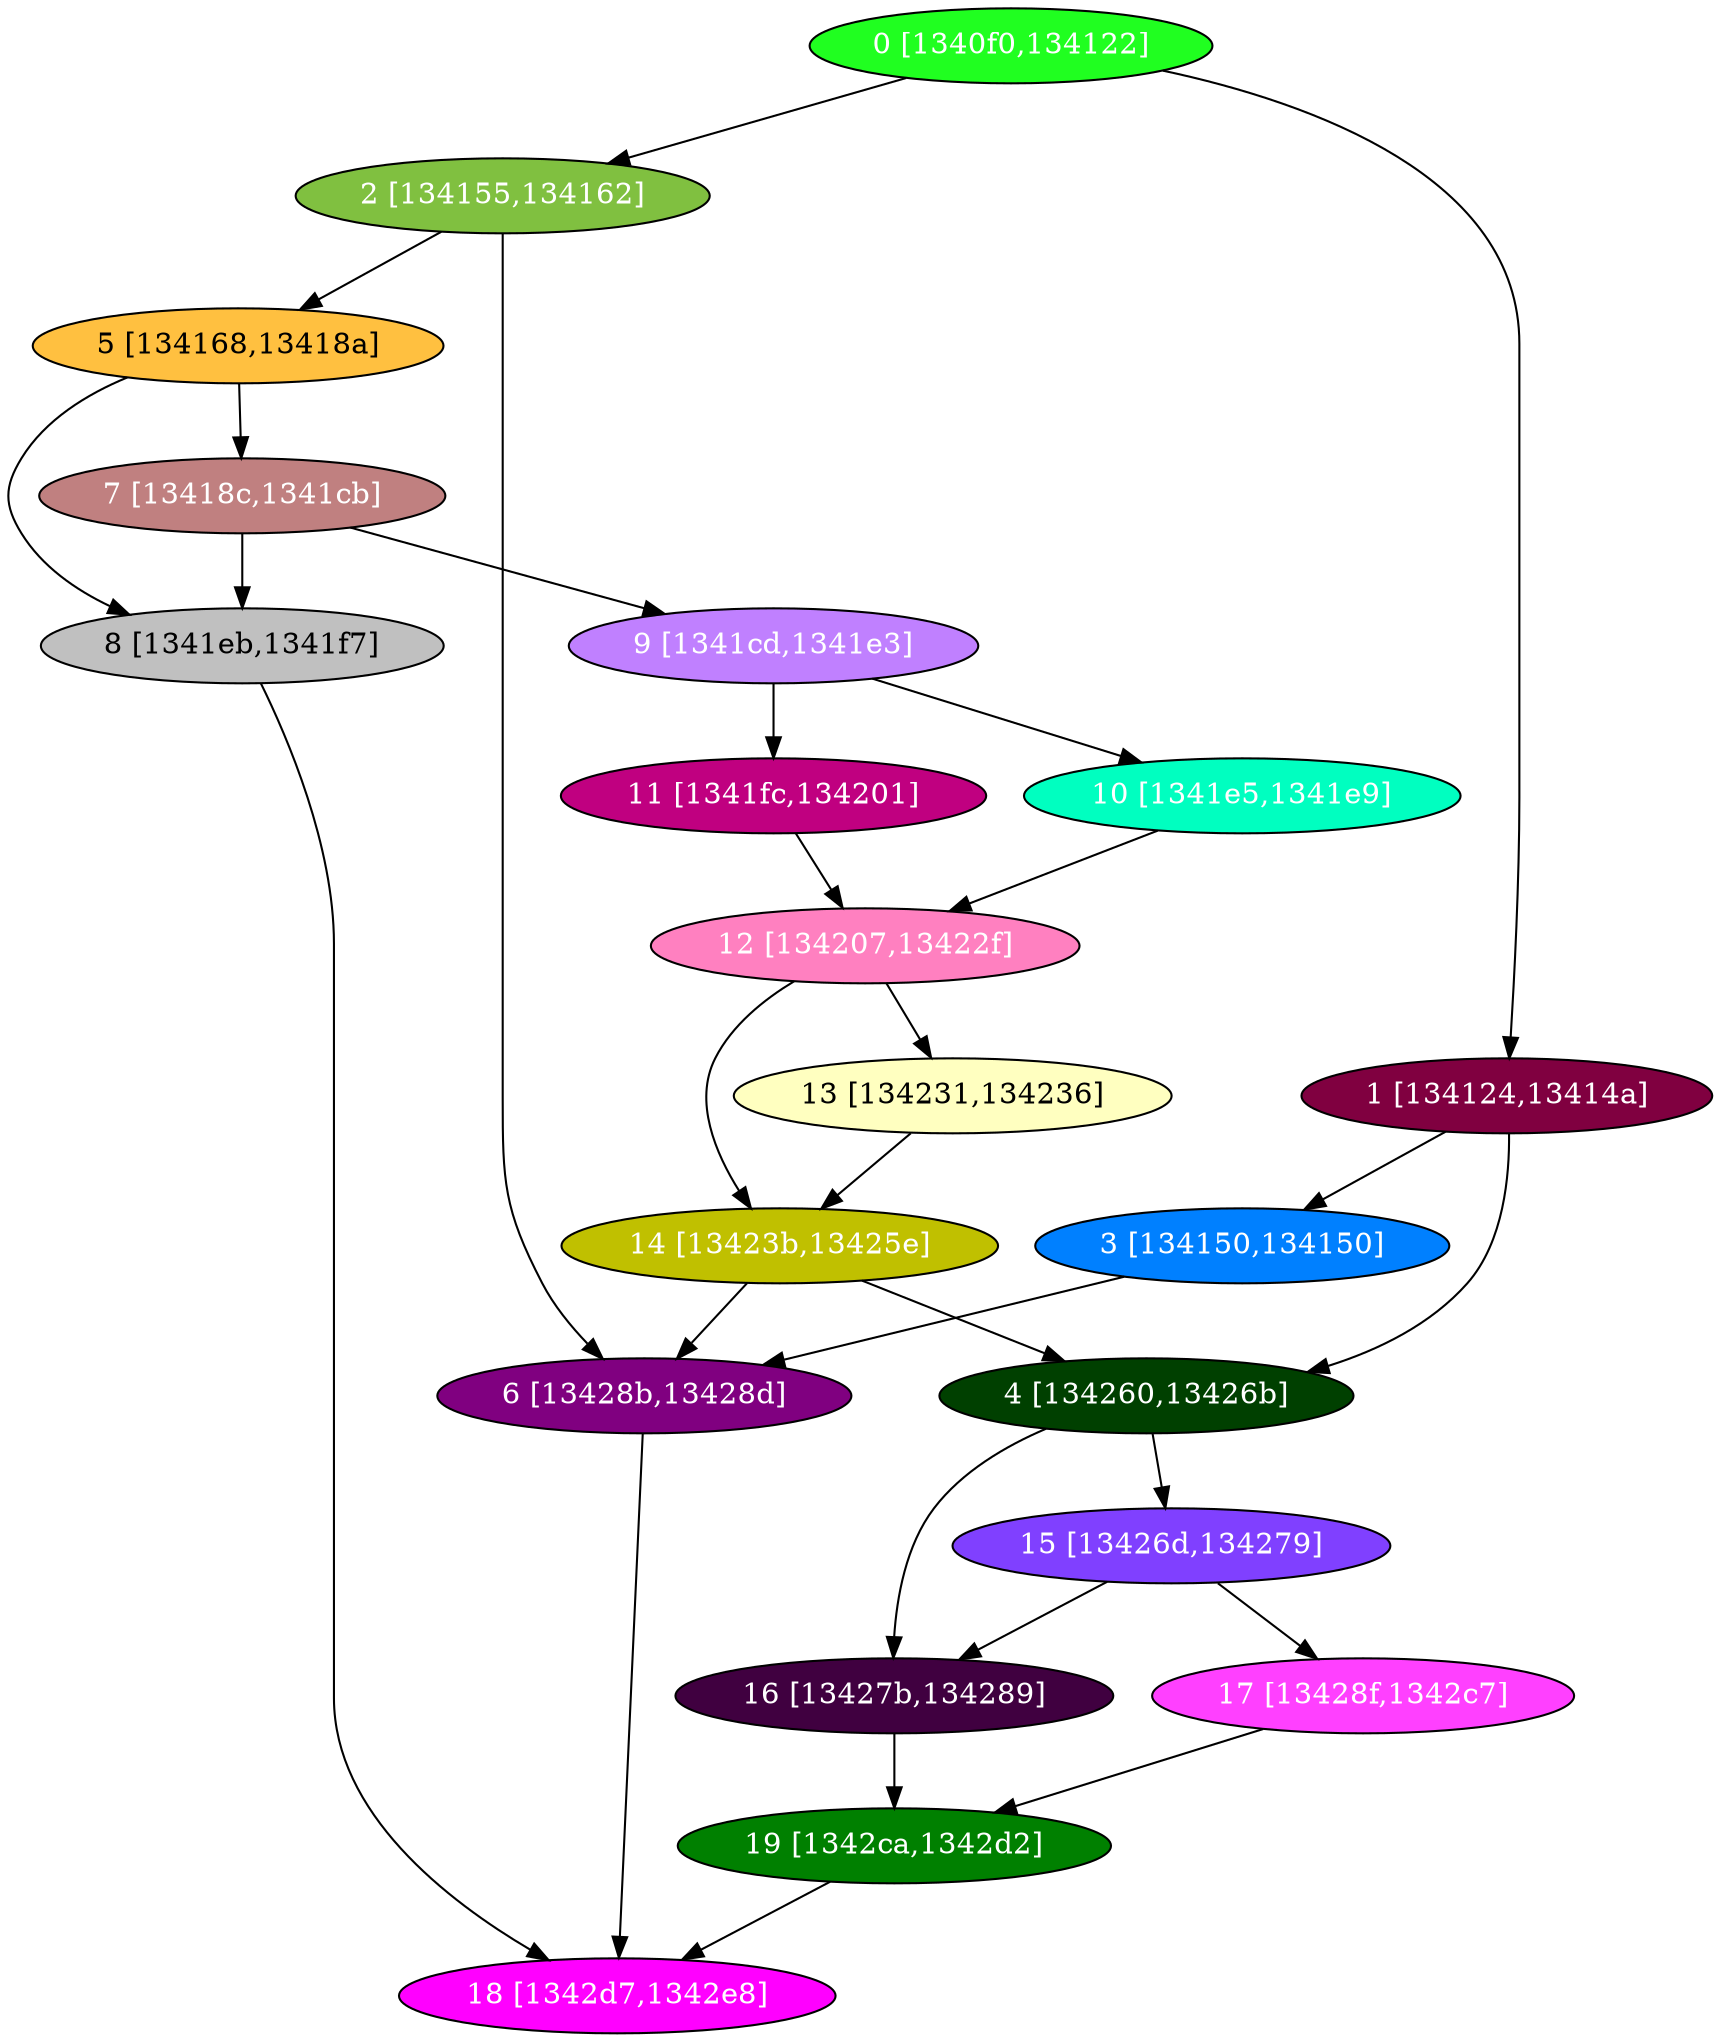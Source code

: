 diGraph libnss3{
	libnss3_0  [style=filled fillcolor="#20FF20" fontcolor="#ffffff" shape=oval label="0 [1340f0,134122]"]
	libnss3_1  [style=filled fillcolor="#800040" fontcolor="#ffffff" shape=oval label="1 [134124,13414a]"]
	libnss3_2  [style=filled fillcolor="#80C040" fontcolor="#ffffff" shape=oval label="2 [134155,134162]"]
	libnss3_3  [style=filled fillcolor="#0080FF" fontcolor="#ffffff" shape=oval label="3 [134150,134150]"]
	libnss3_4  [style=filled fillcolor="#004000" fontcolor="#ffffff" shape=oval label="4 [134260,13426b]"]
	libnss3_5  [style=filled fillcolor="#FFC040" fontcolor="#000000" shape=oval label="5 [134168,13418a]"]
	libnss3_6  [style=filled fillcolor="#800080" fontcolor="#ffffff" shape=oval label="6 [13428b,13428d]"]
	libnss3_7  [style=filled fillcolor="#C08080" fontcolor="#ffffff" shape=oval label="7 [13418c,1341cb]"]
	libnss3_8  [style=filled fillcolor="#C0C0C0" fontcolor="#000000" shape=oval label="8 [1341eb,1341f7]"]
	libnss3_9  [style=filled fillcolor="#C080FF" fontcolor="#ffffff" shape=oval label="9 [1341cd,1341e3]"]
	libnss3_a  [style=filled fillcolor="#00FFC0" fontcolor="#ffffff" shape=oval label="10 [1341e5,1341e9]"]
	libnss3_b  [style=filled fillcolor="#C00080" fontcolor="#ffffff" shape=oval label="11 [1341fc,134201]"]
	libnss3_c  [style=filled fillcolor="#FF80C0" fontcolor="#ffffff" shape=oval label="12 [134207,13422f]"]
	libnss3_d  [style=filled fillcolor="#FFFFC0" fontcolor="#000000" shape=oval label="13 [134231,134236]"]
	libnss3_e  [style=filled fillcolor="#C0C000" fontcolor="#ffffff" shape=oval label="14 [13423b,13425e]"]
	libnss3_f  [style=filled fillcolor="#8040FF" fontcolor="#ffffff" shape=oval label="15 [13426d,134279]"]
	libnss3_10  [style=filled fillcolor="#400040" fontcolor="#ffffff" shape=oval label="16 [13427b,134289]"]
	libnss3_11  [style=filled fillcolor="#FF40FF" fontcolor="#ffffff" shape=oval label="17 [13428f,1342c7]"]
	libnss3_12  [style=filled fillcolor="#FF00FF" fontcolor="#ffffff" shape=oval label="18 [1342d7,1342e8]"]
	libnss3_13  [style=filled fillcolor="#008000" fontcolor="#ffffff" shape=oval label="19 [1342ca,1342d2]"]

	libnss3_0 -> libnss3_1
	libnss3_0 -> libnss3_2
	libnss3_1 -> libnss3_3
	libnss3_1 -> libnss3_4
	libnss3_2 -> libnss3_5
	libnss3_2 -> libnss3_6
	libnss3_3 -> libnss3_6
	libnss3_4 -> libnss3_f
	libnss3_4 -> libnss3_10
	libnss3_5 -> libnss3_7
	libnss3_5 -> libnss3_8
	libnss3_6 -> libnss3_12
	libnss3_7 -> libnss3_8
	libnss3_7 -> libnss3_9
	libnss3_8 -> libnss3_12
	libnss3_9 -> libnss3_a
	libnss3_9 -> libnss3_b
	libnss3_a -> libnss3_c
	libnss3_b -> libnss3_c
	libnss3_c -> libnss3_d
	libnss3_c -> libnss3_e
	libnss3_d -> libnss3_e
	libnss3_e -> libnss3_4
	libnss3_e -> libnss3_6
	libnss3_f -> libnss3_10
	libnss3_f -> libnss3_11
	libnss3_10 -> libnss3_13
	libnss3_11 -> libnss3_13
	libnss3_13 -> libnss3_12
}